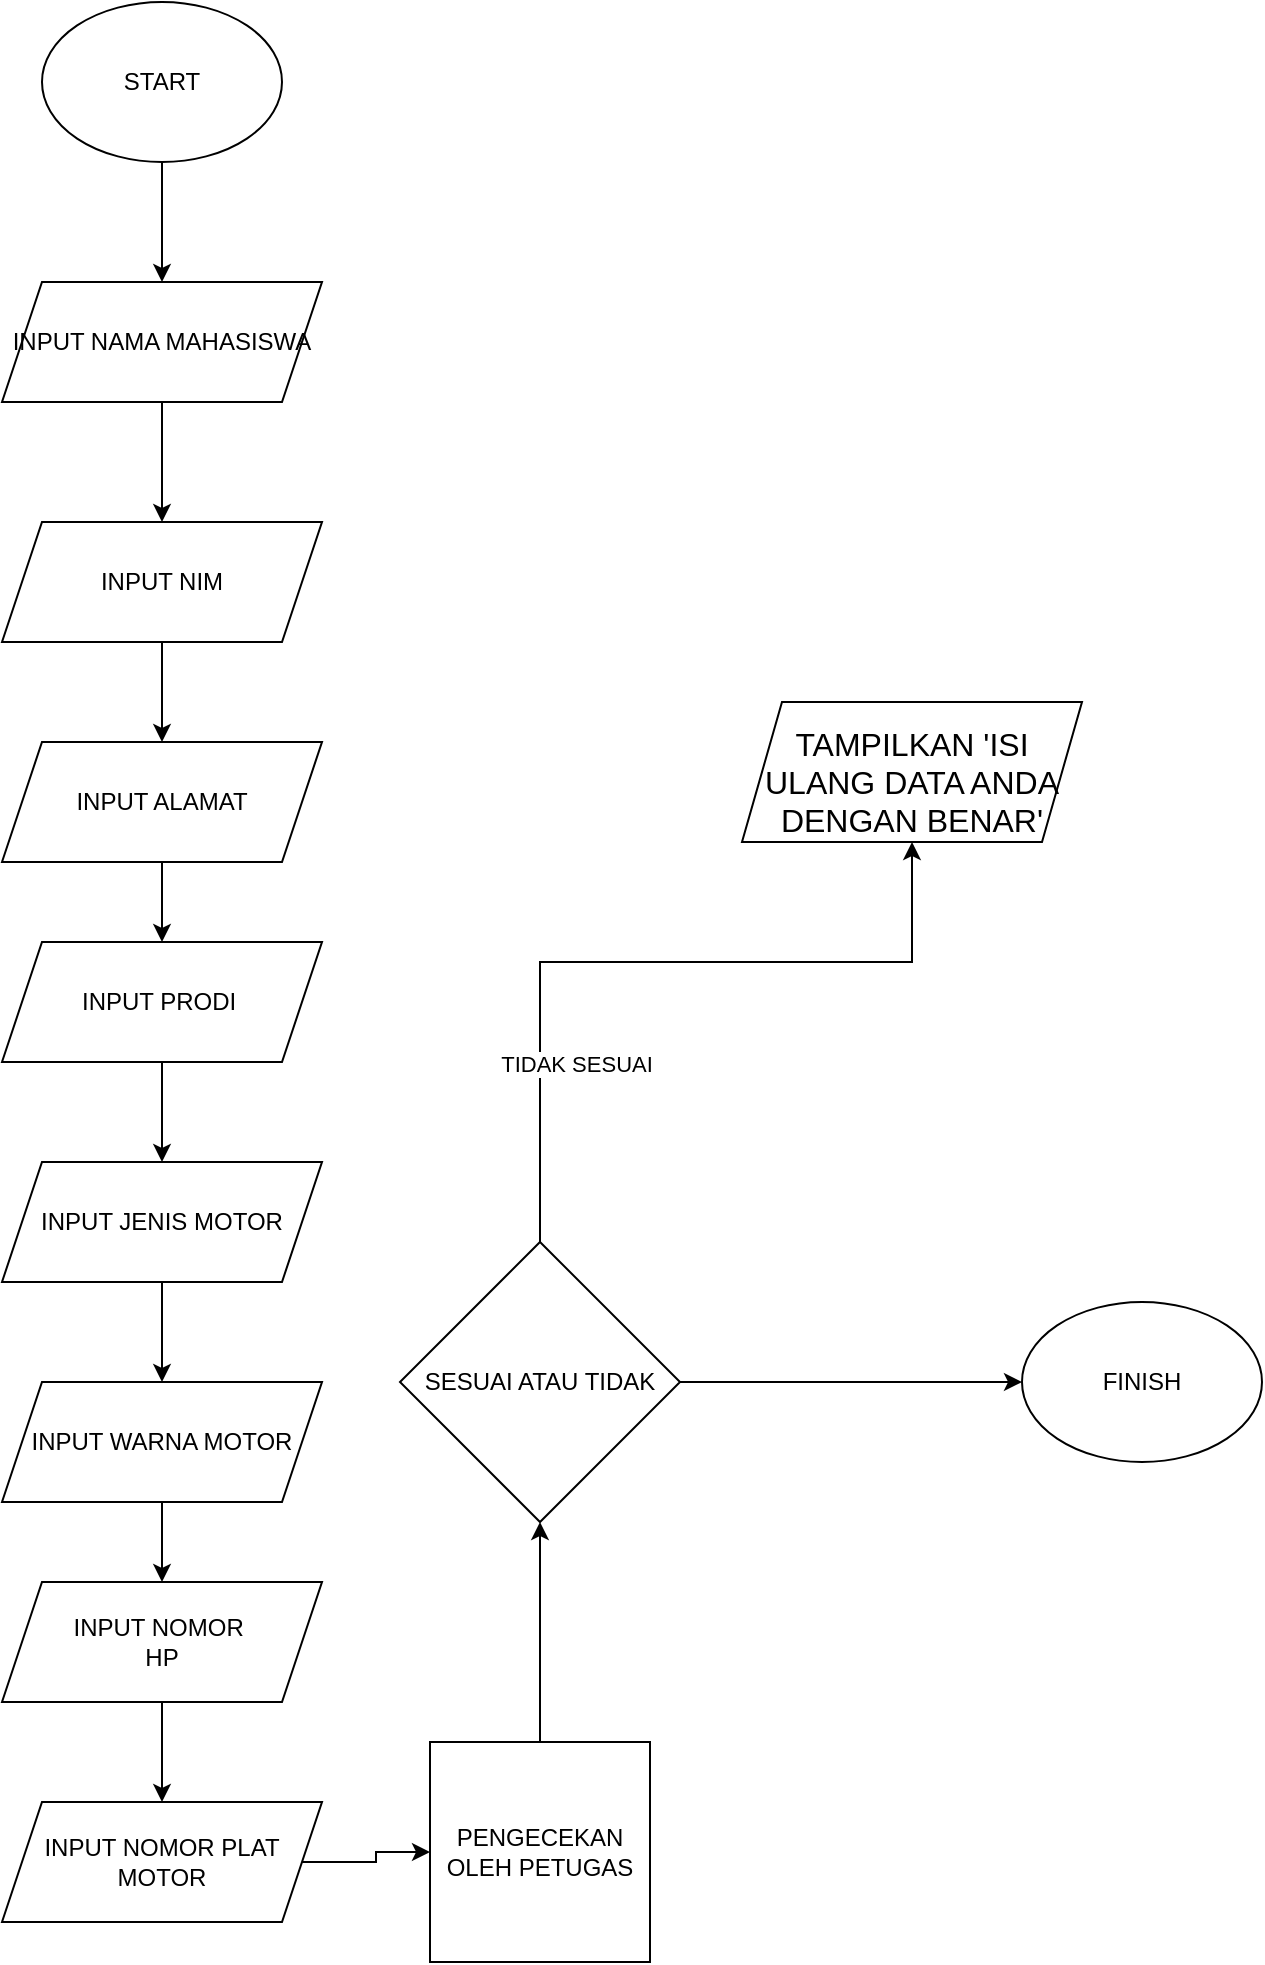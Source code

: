 <mxfile version="24.7.17">
  <diagram id="C5RBs43oDa-KdzZeNtuy" name="Page-1">
    <mxGraphModel dx="1436" dy="2480" grid="1" gridSize="10" guides="0" tooltips="1" connect="1" arrows="1" fold="1" page="1" pageScale="1" pageWidth="827" pageHeight="1169" math="0" shadow="0">
      <root>
        <mxCell id="WIyWlLk6GJQsqaUBKTNV-0" />
        <mxCell id="WIyWlLk6GJQsqaUBKTNV-1" parent="WIyWlLk6GJQsqaUBKTNV-0" />
        <mxCell id="6CJQ3tmeyMUDBczJR0vP-0" value="" style="edgeStyle=orthogonalEdgeStyle;rounded=0;orthogonalLoop=1;jettySize=auto;html=1;" edge="1" parent="WIyWlLk6GJQsqaUBKTNV-1" source="6CJQ3tmeyMUDBczJR0vP-1" target="6CJQ3tmeyMUDBczJR0vP-3">
          <mxGeometry relative="1" as="geometry" />
        </mxCell>
        <mxCell id="6CJQ3tmeyMUDBczJR0vP-1" value="START" style="ellipse;whiteSpace=wrap;html=1;" vertex="1" parent="WIyWlLk6GJQsqaUBKTNV-1">
          <mxGeometry x="220" y="510" width="120" height="80" as="geometry" />
        </mxCell>
        <mxCell id="6CJQ3tmeyMUDBczJR0vP-2" value="" style="edgeStyle=orthogonalEdgeStyle;rounded=0;orthogonalLoop=1;jettySize=auto;html=1;" edge="1" parent="WIyWlLk6GJQsqaUBKTNV-1" source="6CJQ3tmeyMUDBczJR0vP-3" target="6CJQ3tmeyMUDBczJR0vP-5">
          <mxGeometry relative="1" as="geometry" />
        </mxCell>
        <mxCell id="6CJQ3tmeyMUDBczJR0vP-3" value="INPUT NAMA MAHASISWA" style="shape=parallelogram;perimeter=parallelogramPerimeter;whiteSpace=wrap;html=1;fixedSize=1;" vertex="1" parent="WIyWlLk6GJQsqaUBKTNV-1">
          <mxGeometry x="200" y="650" width="160" height="60" as="geometry" />
        </mxCell>
        <mxCell id="6CJQ3tmeyMUDBczJR0vP-4" value="" style="edgeStyle=orthogonalEdgeStyle;rounded=0;orthogonalLoop=1;jettySize=auto;html=1;" edge="1" parent="WIyWlLk6GJQsqaUBKTNV-1" source="6CJQ3tmeyMUDBczJR0vP-5" target="6CJQ3tmeyMUDBczJR0vP-7">
          <mxGeometry relative="1" as="geometry" />
        </mxCell>
        <mxCell id="6CJQ3tmeyMUDBczJR0vP-5" value="INPUT NIM" style="shape=parallelogram;perimeter=parallelogramPerimeter;whiteSpace=wrap;html=1;fixedSize=1;" vertex="1" parent="WIyWlLk6GJQsqaUBKTNV-1">
          <mxGeometry x="200" y="770" width="160" height="60" as="geometry" />
        </mxCell>
        <mxCell id="6CJQ3tmeyMUDBczJR0vP-6" value="" style="edgeStyle=orthogonalEdgeStyle;rounded=0;orthogonalLoop=1;jettySize=auto;html=1;" edge="1" parent="WIyWlLk6GJQsqaUBKTNV-1" source="6CJQ3tmeyMUDBczJR0vP-7" target="6CJQ3tmeyMUDBczJR0vP-17">
          <mxGeometry relative="1" as="geometry" />
        </mxCell>
        <mxCell id="6CJQ3tmeyMUDBczJR0vP-7" value="INPUT ALAMAT" style="shape=parallelogram;perimeter=parallelogramPerimeter;whiteSpace=wrap;html=1;fixedSize=1;" vertex="1" parent="WIyWlLk6GJQsqaUBKTNV-1">
          <mxGeometry x="200" y="880" width="160" height="60" as="geometry" />
        </mxCell>
        <mxCell id="6CJQ3tmeyMUDBczJR0vP-8" value="" style="edgeStyle=orthogonalEdgeStyle;rounded=0;orthogonalLoop=1;jettySize=auto;html=1;" edge="1" parent="WIyWlLk6GJQsqaUBKTNV-1" source="6CJQ3tmeyMUDBczJR0vP-9" target="6CJQ3tmeyMUDBczJR0vP-22">
          <mxGeometry relative="1" as="geometry" />
        </mxCell>
        <mxCell id="6CJQ3tmeyMUDBczJR0vP-9" value="INPUT NOMOR PLAT MOTOR" style="shape=parallelogram;perimeter=parallelogramPerimeter;whiteSpace=wrap;html=1;fixedSize=1;" vertex="1" parent="WIyWlLk6GJQsqaUBKTNV-1">
          <mxGeometry x="200" y="1410" width="160" height="60" as="geometry" />
        </mxCell>
        <mxCell id="6CJQ3tmeyMUDBczJR0vP-10" value="" style="edgeStyle=orthogonalEdgeStyle;rounded=0;orthogonalLoop=1;jettySize=auto;html=1;" edge="1" parent="WIyWlLk6GJQsqaUBKTNV-1" source="6CJQ3tmeyMUDBczJR0vP-11" target="6CJQ3tmeyMUDBczJR0vP-9">
          <mxGeometry relative="1" as="geometry" />
        </mxCell>
        <mxCell id="6CJQ3tmeyMUDBczJR0vP-11" value="INPUT NOMOR&amp;nbsp;&lt;div&gt;HP&lt;/div&gt;" style="shape=parallelogram;perimeter=parallelogramPerimeter;whiteSpace=wrap;html=1;fixedSize=1;" vertex="1" parent="WIyWlLk6GJQsqaUBKTNV-1">
          <mxGeometry x="200" y="1300" width="160" height="60" as="geometry" />
        </mxCell>
        <mxCell id="6CJQ3tmeyMUDBczJR0vP-12" value="" style="edgeStyle=orthogonalEdgeStyle;rounded=0;orthogonalLoop=1;jettySize=auto;html=1;" edge="1" parent="WIyWlLk6GJQsqaUBKTNV-1" source="6CJQ3tmeyMUDBczJR0vP-13" target="6CJQ3tmeyMUDBczJR0vP-11">
          <mxGeometry relative="1" as="geometry" />
        </mxCell>
        <mxCell id="6CJQ3tmeyMUDBczJR0vP-13" value="INPUT WARNA MOTOR" style="shape=parallelogram;perimeter=parallelogramPerimeter;whiteSpace=wrap;html=1;fixedSize=1;" vertex="1" parent="WIyWlLk6GJQsqaUBKTNV-1">
          <mxGeometry x="200" y="1200" width="160" height="60" as="geometry" />
        </mxCell>
        <mxCell id="6CJQ3tmeyMUDBczJR0vP-14" value="" style="edgeStyle=orthogonalEdgeStyle;rounded=0;orthogonalLoop=1;jettySize=auto;html=1;" edge="1" parent="WIyWlLk6GJQsqaUBKTNV-1" source="6CJQ3tmeyMUDBczJR0vP-15" target="6CJQ3tmeyMUDBczJR0vP-13">
          <mxGeometry relative="1" as="geometry" />
        </mxCell>
        <mxCell id="6CJQ3tmeyMUDBczJR0vP-15" value="INPUT JENIS MOTOR" style="shape=parallelogram;perimeter=parallelogramPerimeter;whiteSpace=wrap;html=1;fixedSize=1;" vertex="1" parent="WIyWlLk6GJQsqaUBKTNV-1">
          <mxGeometry x="200" y="1090" width="160" height="60" as="geometry" />
        </mxCell>
        <mxCell id="6CJQ3tmeyMUDBczJR0vP-16" value="" style="edgeStyle=orthogonalEdgeStyle;rounded=0;orthogonalLoop=1;jettySize=auto;html=1;" edge="1" parent="WIyWlLk6GJQsqaUBKTNV-1" source="6CJQ3tmeyMUDBczJR0vP-17" target="6CJQ3tmeyMUDBczJR0vP-15">
          <mxGeometry relative="1" as="geometry" />
        </mxCell>
        <mxCell id="6CJQ3tmeyMUDBczJR0vP-17" value="INPUT PRODI&lt;span style=&quot;white-space: pre;&quot;&gt;&#x9;&lt;/span&gt;" style="shape=parallelogram;perimeter=parallelogramPerimeter;whiteSpace=wrap;html=1;fixedSize=1;" vertex="1" parent="WIyWlLk6GJQsqaUBKTNV-1">
          <mxGeometry x="200" y="980" width="160" height="60" as="geometry" />
        </mxCell>
        <mxCell id="6CJQ3tmeyMUDBczJR0vP-18" value="TIDAK SESUAI" style="edgeStyle=orthogonalEdgeStyle;rounded=0;orthogonalLoop=1;jettySize=auto;html=1;entryX=0.5;entryY=1;entryDx=0;entryDy=0;" edge="1" parent="WIyWlLk6GJQsqaUBKTNV-1" source="6CJQ3tmeyMUDBczJR0vP-20" target="6CJQ3tmeyMUDBczJR0vP-26">
          <mxGeometry x="-0.182" y="-51" relative="1" as="geometry">
            <mxPoint x="469" y="560" as="targetPoint" />
            <Array as="points">
              <mxPoint x="469" y="990" />
              <mxPoint x="655" y="990" />
            </Array>
            <mxPoint as="offset" />
          </mxGeometry>
        </mxCell>
        <mxCell id="6CJQ3tmeyMUDBczJR0vP-19" style="edgeStyle=orthogonalEdgeStyle;rounded=0;orthogonalLoop=1;jettySize=auto;html=1;exitX=1;exitY=0.5;exitDx=0;exitDy=0;entryX=0;entryY=0.5;entryDx=0;entryDy=0;" edge="1" parent="WIyWlLk6GJQsqaUBKTNV-1" source="6CJQ3tmeyMUDBczJR0vP-20" target="6CJQ3tmeyMUDBczJR0vP-23">
          <mxGeometry relative="1" as="geometry" />
        </mxCell>
        <mxCell id="6CJQ3tmeyMUDBczJR0vP-20" value="SESUAI ATAU TIDAK" style="rhombus;whiteSpace=wrap;html=1;" vertex="1" parent="WIyWlLk6GJQsqaUBKTNV-1">
          <mxGeometry x="399" y="1130" width="140" height="140" as="geometry" />
        </mxCell>
        <mxCell id="6CJQ3tmeyMUDBczJR0vP-21" value="" style="edgeStyle=orthogonalEdgeStyle;rounded=0;orthogonalLoop=1;jettySize=auto;html=1;" edge="1" parent="WIyWlLk6GJQsqaUBKTNV-1" source="6CJQ3tmeyMUDBczJR0vP-22" target="6CJQ3tmeyMUDBczJR0vP-20">
          <mxGeometry relative="1" as="geometry" />
        </mxCell>
        <mxCell id="6CJQ3tmeyMUDBczJR0vP-22" value="PENGECEKAN OLEH PETUGAS" style="whiteSpace=wrap;html=1;aspect=fixed;" vertex="1" parent="WIyWlLk6GJQsqaUBKTNV-1">
          <mxGeometry x="414" y="1380" width="110" height="110" as="geometry" />
        </mxCell>
        <mxCell id="6CJQ3tmeyMUDBczJR0vP-23" value="FINISH" style="ellipse;whiteSpace=wrap;html=1;" vertex="1" parent="WIyWlLk6GJQsqaUBKTNV-1">
          <mxGeometry x="710" y="1160" width="120" height="80" as="geometry" />
        </mxCell>
        <mxCell id="6CJQ3tmeyMUDBczJR0vP-25" value="" style="shape=parallelogram;perimeter=parallelogramPerimeter;whiteSpace=wrap;html=1;fixedSize=1;" vertex="1" parent="WIyWlLk6GJQsqaUBKTNV-1">
          <mxGeometry x="570" y="860" width="170" height="70" as="geometry" />
        </mxCell>
        <mxCell id="6CJQ3tmeyMUDBczJR0vP-26" value="TAMPILKAN &#39;ISI ULANG DATA ANDA DENGAN BENAR&#39;" style="text;strokeColor=none;align=center;fillColor=none;html=1;verticalAlign=middle;whiteSpace=wrap;rounded=0;fontSize=16;" vertex="1" parent="WIyWlLk6GJQsqaUBKTNV-1">
          <mxGeometry x="570" y="870" width="170" height="60" as="geometry" />
        </mxCell>
      </root>
    </mxGraphModel>
  </diagram>
</mxfile>
